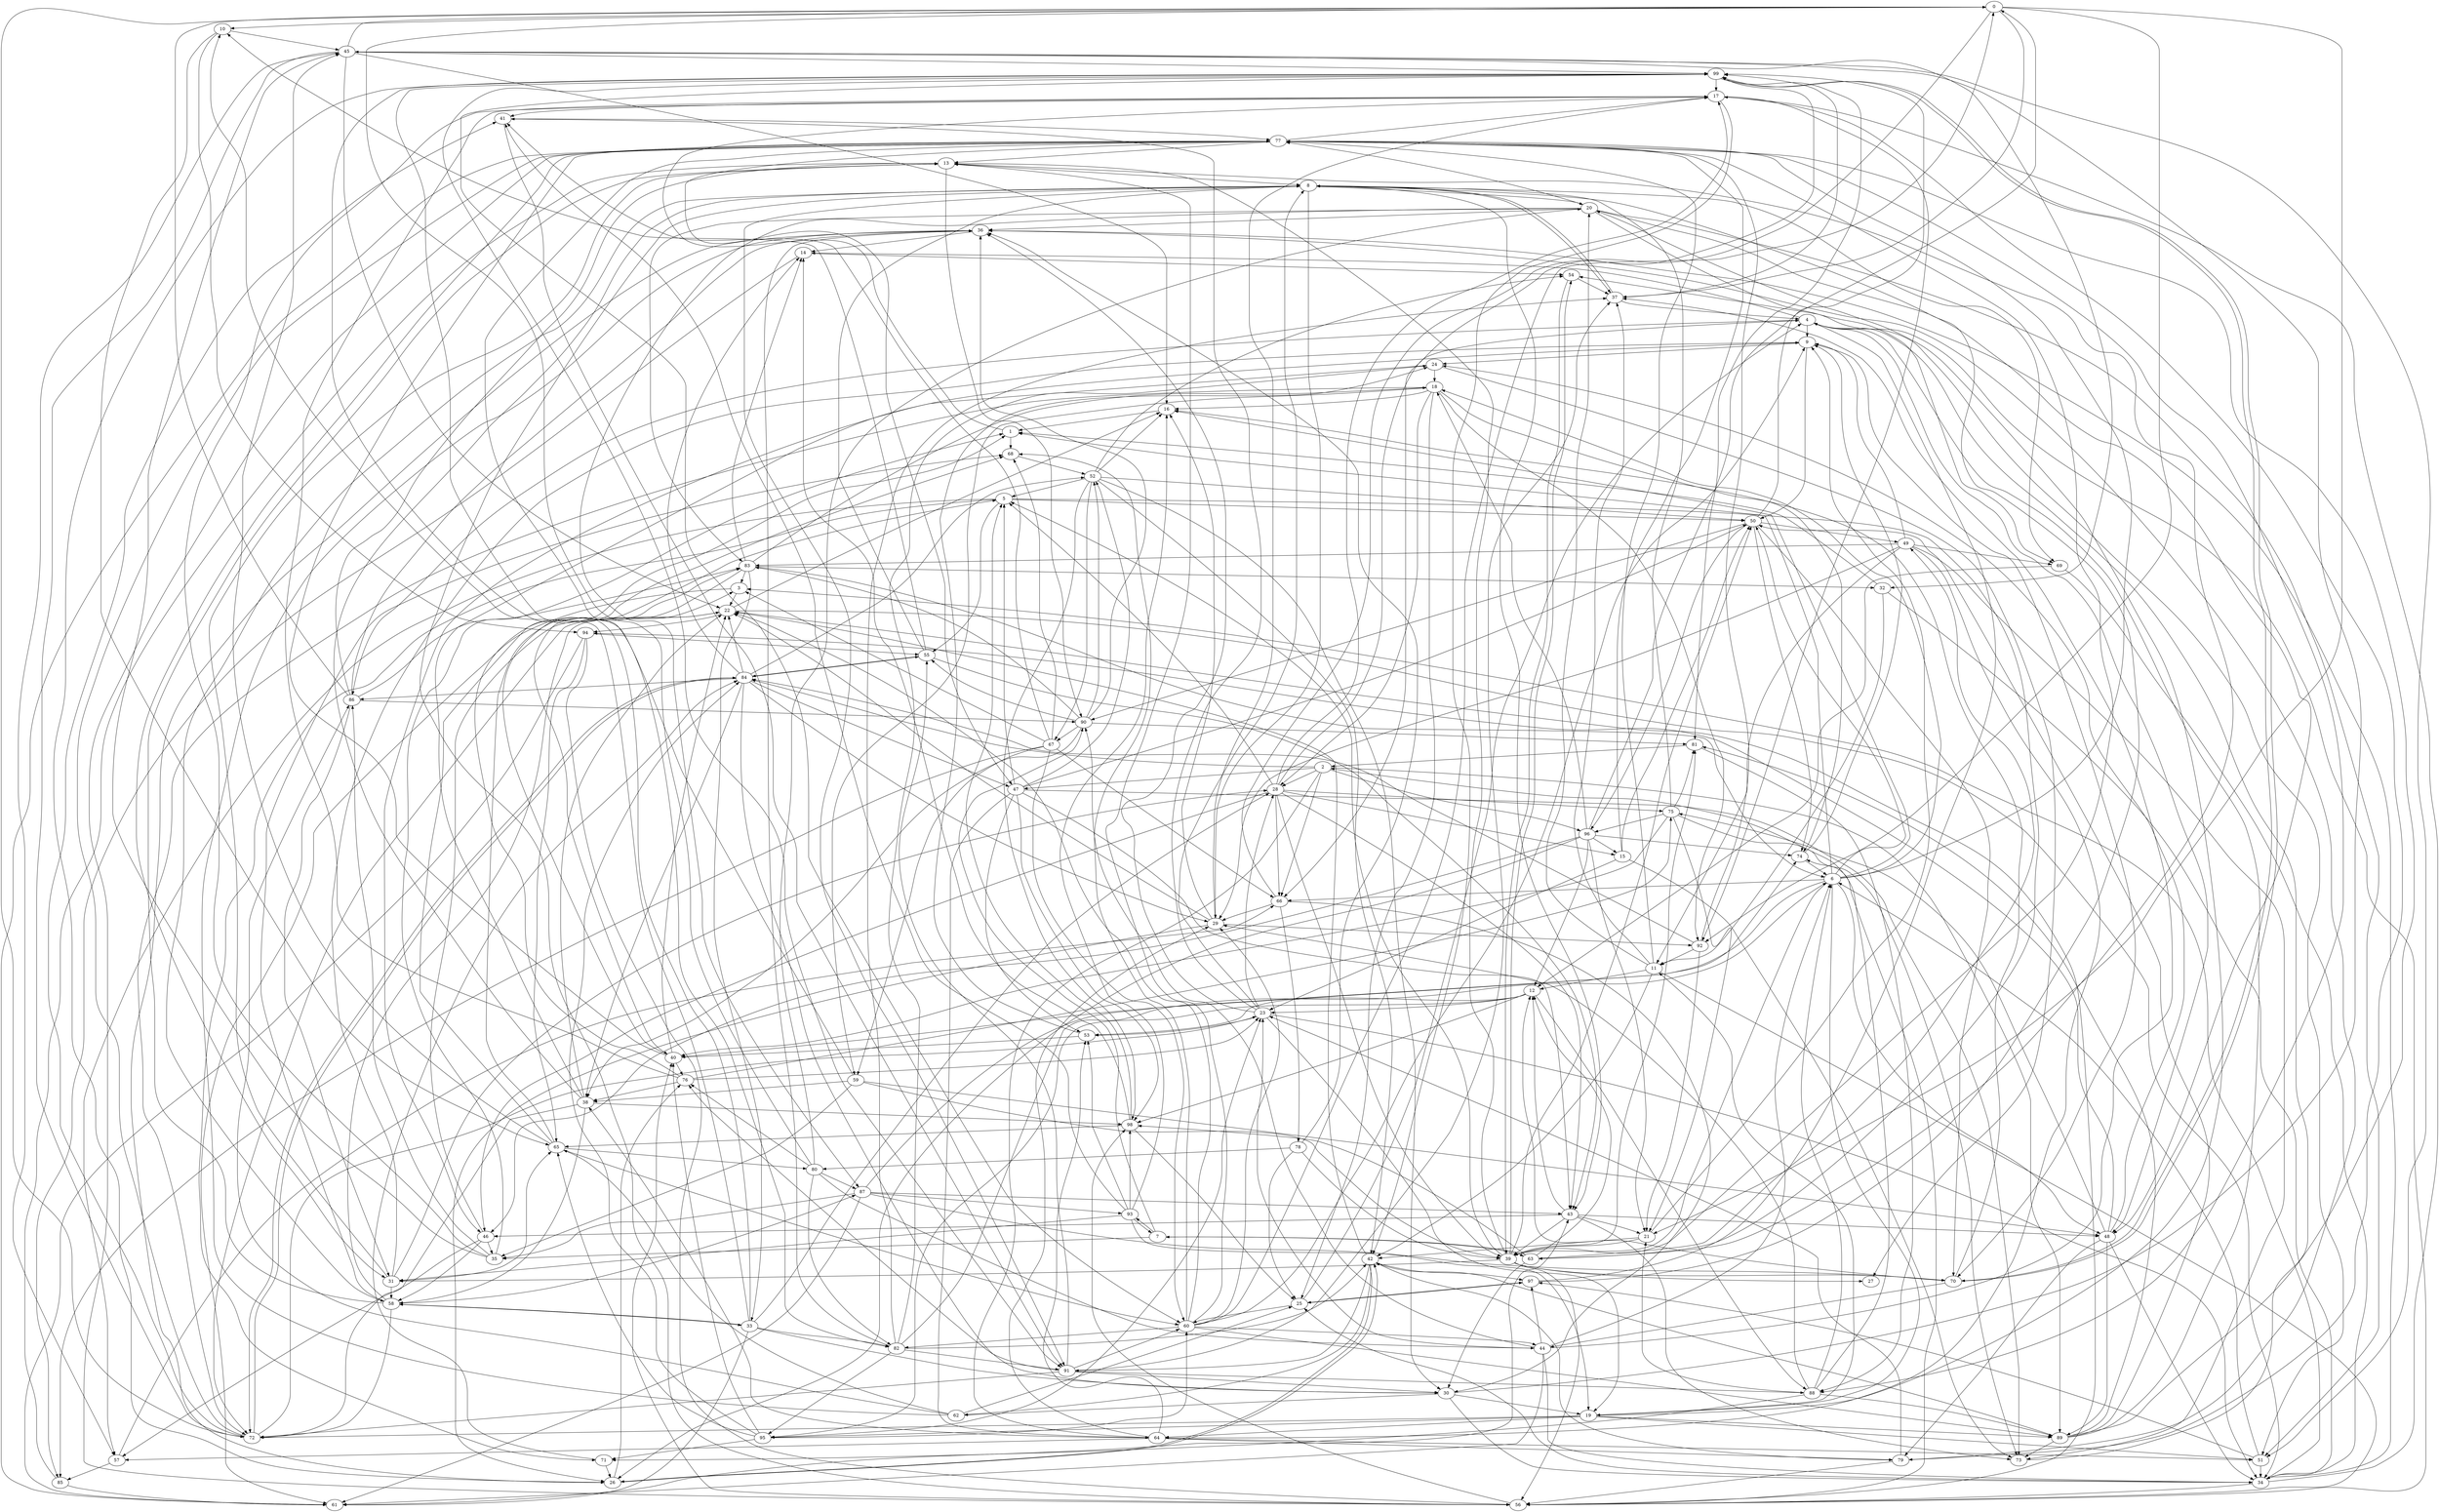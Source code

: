 digraph my_graph {
0;
1;
2;
3;
4;
5;
6;
7;
8;
9;
10;
11;
12;
13;
14;
15;
16;
17;
18;
19;
20;
21;
22;
23;
24;
25;
26;
27;
28;
29;
30;
31;
32;
33;
34;
35;
36;
37;
38;
39;
40;
41;
42;
43;
44;
45;
46;
47;
48;
49;
50;
51;
52;
53;
54;
55;
56;
57;
58;
59;
60;
61;
62;
63;
64;
65;
66;
67;
68;
69;
70;
71;
72;
73;
74;
75;
76;
77;
78;
79;
80;
81;
82;
83;
84;
85;
86;
87;
88;
89;
90;
91;
92;
93;
94;
95;
96;
97;
98;
99;
37->8
30->19
6->50
9->50
10->45
75->40
42->97
81->88
6->18
82->6
77->56
89->77
58->87
44->61
0->72
72->41
79->23
39->81
89->4
44->97
0->66
86->0
19->20
41->91
47->64
82->24
96->15
90->83
96->74
17->41
47->52
90->81
25->60
59->99
49->69
57->85
82->37
87->61
58->13
35->17
33->10
6->77
60->13
43->39
77->31
8->56
17->42
36->14
55->43
88->71
32->11
95->71
93->31
67->85
28->43
83->3
66->78
90->67
58->22
50->90
70->12
47->5
56->22
72->84
4->86
76->1
78->25
64->53
17->92
29->92
64->79
31->28
11->20
9->24
45->0
93->19
76->23
59->38
40->22
64->57
49->11
25->4
49->64
52->54
96->46
48->34
13->8
63->7
29->17
21->9
38->72
66->29
94->55
93->98
66->99
74->6
82->36
72->23
67->41
76->75
96->12
18->28
99->91
57->66
89->81
96->0
96->18
82->42
8->43
18->92
43->46
51->6
93->53
49->9
39->27
98->5
40->76
46->35
55->10
40->77
33->82
98->14
11->12
50->74
99->81
62->36
3->22
83->40
60->0
75->96
6->39
6->16
12->88
34->17
46->58
33->28
87->70
86->36
85->61
39->5
77->88
12->95
58->72
22->94
62->25
21->42
6->40
65->83
45->99
63->12
43->73
84->55
77->47
19->51
20->36
91->72
78->80
18->72
6->19
64->51
67->3
79->36
87->35
20->87
28->15
18->74
30->34
52->16
62->86
75->81
29->16
48->94
98->25
28->75
15->23
9->70
48->75
20->77
90->55
46->57
64->38
88->6
28->66
39->56
33->61
45->57
91->76
88->21
45->51
91->30
77->13
92->21
28->46
24->27
36->26
71->84
82->95
56->54
95->40
69->34
20->51
13->90
89->50
97->4
90->52
39->13
23->41
54->39
5->55
85->13
86->83
15->73
14->85
71->26
11->37
15->77
60->29
99->60
55->84
94->56
32->34
87->74
70->16
84->14
43->48
2->96
4->9
86->31
50->70
25->97
38->98
28->5
46->3
68->52
62->65
42->22
96->26
56->40
8->20
84->22
45->16
4->48
10->65
47->73
86->13
81->2
87->93
56->98
34->56
15->50
61->43
18->25
76->17
88->89
34->3
60->68
80->76
92->84
60->9
14->54
12->53
52->5
84->29
95->65
55->8
19->89
28->39
23->34
44->6
28->17
19->64
96->21
60->82
21->39
5->57
11->77
83->6
44->90
31->65
26->99
39->54
91->88
95->84
38->22
60->89
16->1
84->52
8->29
23->8
63->30
38->8
75->8
84->38
59->35
48->89
45->32
75->73
91->55
60->44
29->22
12->98
30->45
48->24
51->34
67->66
91->37
50->96
0->92
43->21
32->1
65->68
35->1
7->93
51->97
6->66
99->70
83->33
80->82
79->56
61->77
73->4
49->73
22->34
44->34
4->14
70->99
65->60
34->36
76->38
5->71
50->99
63->98
31->13
26->42
56->74
19->95
50->49
66->30
86->90
18->16
44->37
70->44
42->91
20->69
35->86
5->50
67->59
80->20
38->58
0->10
37->99
94->61
47->53
84->72
2->64
3->61
83->14
65->80
49->83
24->18
18->59
53->40
88->29
83->32
52->98
4->51
64->29
75->21
60->22
67->60
80->44
63->49
12->23
39->70
23->36
43->12
88->2
33->30
33->99
1->68
23->53
84->86
84->47
90->36
95->60
8->91
58->68
52->50
39->31
59->48
23->19
69->12
52->67
40->5
34->25
82->91
22->16
23->28
92->77
2->89
78->39
19->11
8->58
94->65
45->72
74->9
8->37
39->50
84->30
97->8
28->4
31->9
24->46
67->68
95->23
47->43
2->66
92->11
29->26
0->37
20->48
99->17
83->18
5->63
31->58
42->26
59->39
53->24
98->65
54->37
65->45
2->28
38->9
91->60
7->35
7->63
42->62
77->39
89->42
80->0
35->45
1->17
80->87
93->7
11->42
41->77
52->30
2->84
30->62
49->29
93->16
97->25
52->42
19->72
78->36
37->4
93->41
2->47
58->33
6->48
13->63
17->79
8->69
42->79
20->83
33->58
77->82
10->94
89->73
26->76
22->72
90->38
47->50
72->77
6->1
45->22
0->21
44->23
77->17
11->56
7->90
48->79
87->43
47->98
}